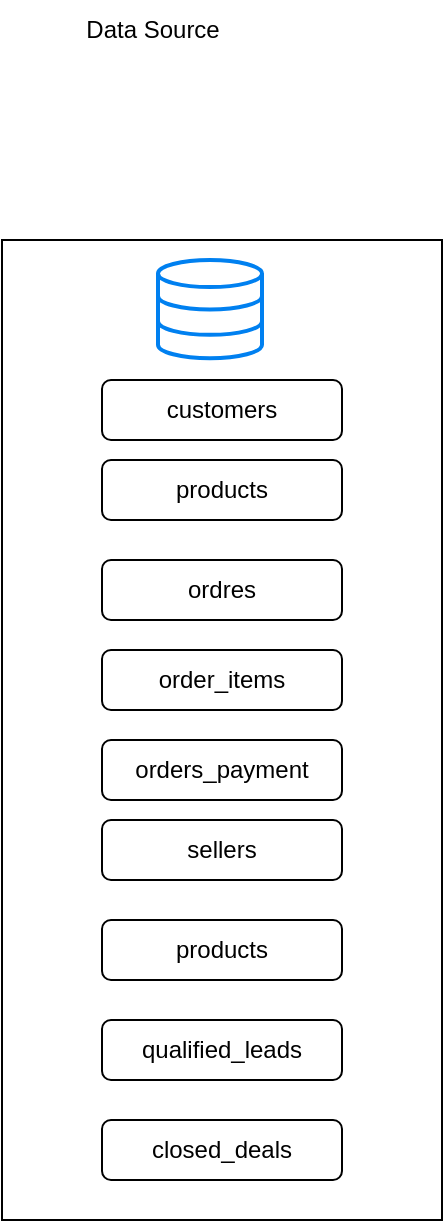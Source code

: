 <mxfile version="28.2.5">
  <diagram name="Page-1" id="ChL121C9iYvEfUfl6cg2">
    <mxGraphModel dx="1426" dy="849" grid="1" gridSize="10" guides="1" tooltips="1" connect="1" arrows="1" fold="1" page="1" pageScale="1" pageWidth="1200" pageHeight="1920" math="0" shadow="0">
      <root>
        <mxCell id="0" />
        <mxCell id="1" parent="0" />
        <mxCell id="o1x1HLAL4F-aaUpwr3ci-2" value="" style="rounded=0;whiteSpace=wrap;html=1;" vertex="1" parent="1">
          <mxGeometry x="80" y="220" width="220" height="490" as="geometry" />
        </mxCell>
        <mxCell id="o1x1HLAL4F-aaUpwr3ci-3" value="" style="html=1;verticalLabelPosition=bottom;align=center;labelBackgroundColor=#ffffff;verticalAlign=top;strokeWidth=2;strokeColor=#0080F0;shadow=0;dashed=0;shape=mxgraph.ios7.icons.data;" vertex="1" parent="1">
          <mxGeometry x="158" y="230" width="52" height="49.1" as="geometry" />
        </mxCell>
        <mxCell id="o1x1HLAL4F-aaUpwr3ci-4" value="Data Source" style="text;html=1;align=center;verticalAlign=middle;resizable=0;points=[];autosize=1;strokeColor=none;fillColor=none;" vertex="1" parent="1">
          <mxGeometry x="110" y="100" width="90" height="30" as="geometry" />
        </mxCell>
        <mxCell id="o1x1HLAL4F-aaUpwr3ci-5" value="customers" style="rounded=1;whiteSpace=wrap;html=1;" vertex="1" parent="1">
          <mxGeometry x="130" y="290" width="120" height="30" as="geometry" />
        </mxCell>
        <mxCell id="o1x1HLAL4F-aaUpwr3ci-6" value="products" style="rounded=1;whiteSpace=wrap;html=1;" vertex="1" parent="1">
          <mxGeometry x="130" y="330" width="120" height="30" as="geometry" />
        </mxCell>
        <mxCell id="o1x1HLAL4F-aaUpwr3ci-7" value="ordres" style="rounded=1;whiteSpace=wrap;html=1;" vertex="1" parent="1">
          <mxGeometry x="130" y="380" width="120" height="30" as="geometry" />
        </mxCell>
        <mxCell id="o1x1HLAL4F-aaUpwr3ci-8" value="order_items" style="rounded=1;whiteSpace=wrap;html=1;" vertex="1" parent="1">
          <mxGeometry x="130" y="425" width="120" height="30" as="geometry" />
        </mxCell>
        <mxCell id="o1x1HLAL4F-aaUpwr3ci-9" value="orders_payment" style="rounded=1;whiteSpace=wrap;html=1;" vertex="1" parent="1">
          <mxGeometry x="130" y="470" width="120" height="30" as="geometry" />
        </mxCell>
        <mxCell id="o1x1HLAL4F-aaUpwr3ci-10" value="sellers" style="rounded=1;whiteSpace=wrap;html=1;" vertex="1" parent="1">
          <mxGeometry x="130" y="510" width="120" height="30" as="geometry" />
        </mxCell>
        <mxCell id="o1x1HLAL4F-aaUpwr3ci-11" value="products" style="rounded=1;whiteSpace=wrap;html=1;" vertex="1" parent="1">
          <mxGeometry x="130" y="560" width="120" height="30" as="geometry" />
        </mxCell>
        <mxCell id="o1x1HLAL4F-aaUpwr3ci-13" value="closed_deals" style="rounded=1;whiteSpace=wrap;html=1;" vertex="1" parent="1">
          <mxGeometry x="130" y="660" width="120" height="30" as="geometry" />
        </mxCell>
        <mxCell id="o1x1HLAL4F-aaUpwr3ci-14" value="qualified_leads" style="rounded=1;whiteSpace=wrap;html=1;" vertex="1" parent="1">
          <mxGeometry x="130" y="610" width="120" height="30" as="geometry" />
        </mxCell>
      </root>
    </mxGraphModel>
  </diagram>
</mxfile>
